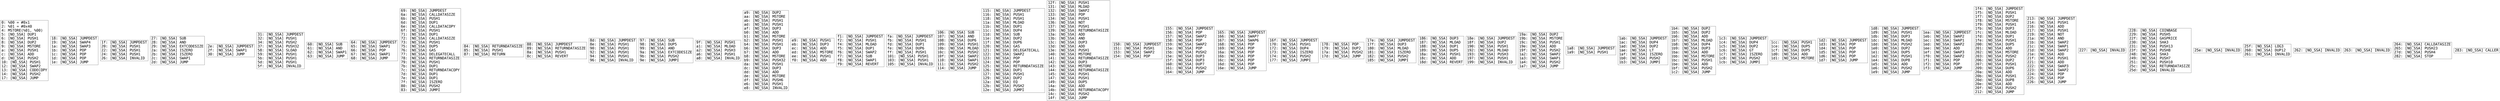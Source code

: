 digraph "graph.cfg.gv" {
	subgraph global {
		node [fontname=Courier fontsize=30.0 rank=same shape=box]
		block_0 [label="0: %00 = #0x1\l2: %01 = #0x40\l4: MSTORE(%01, %00)\l5: [NO_SSA] DUP1\l6: [NO_SSA] PUSH1\l8: [NO_SSA] DUP2\l9: [NO_SSA] MSTORE\la: [NO_SSA] PUSH1\lc: [NO_SSA] ADD\ld: [NO_SSA] PUSH2\l10: [NO_SSA] PUSH1\l12: [NO_SSA] SWAP2\l13: [NO_SSA] CODECOPY\l14: [NO_SSA] PUSH2\l17: [NO_SSA] JUMP\l"]
		block_18 [label="18: [NO_SSA] JUMPDEST\l19: [NO_SSA] SWAP4\l1a: [NO_SSA] SWAP3\l1b: [NO_SSA] POP\l1c: [NO_SSA] POP\l1d: [NO_SSA] POP\l1e: [NO_SSA] JUMP\l"]
		block_1f [label="1f: [NO_SSA] JUMPDEST\l20: [NO_SSA] PUSH1\l22: [NO_SSA] PUSH1\l24: [NO_SSA] PUSH1\l26: [NO_SSA] INVALID\l"]
		block_27 [label="27: [NO_SSA] SUB\l28: [NO_SSA] AND\l29: [NO_SSA] EXTCODESIZE\l2a: [NO_SSA] ISZERO\l2b: [NO_SSA] ISZERO\l2c: [NO_SSA] SWAP1\l2d: [NO_SSA] JUMP\l"]
		block_2e [label="2e: [NO_SSA] JUMPDEST\l2f: [NO_SSA] SWAP1\l30: [NO_SSA] JUMP\l"]
		block_31 [label="31: [NO_SSA] JUMPDEST\l32: [NO_SSA] PUSH1\l34: [NO_SSA] PUSH2\l37: [NO_SSA] PUSH32\l58: [NO_SSA] SLOAD\l59: [NO_SSA] PUSH1\l5b: [NO_SSA] PUSH1\l5d: [NO_SSA] PUSH1\l5f: [NO_SSA] INVALID\l"]
		block_60 [label="60: [NO_SSA] SUB\l61: [NO_SSA] AND\l62: [NO_SSA] SWAP1\l63: [NO_SSA] JUMP\l"]
		block_64 [label="64: [NO_SSA] JUMPDEST\l65: [NO_SSA] SWAP1\l66: [NO_SSA] POP\l67: [NO_SSA] SWAP1\l68: [NO_SSA] JUMP\l"]
		block_69 [label="69: [NO_SSA] JUMPDEST\l6a: [NO_SSA] CALLDATASIZE\l6b: [NO_SSA] PUSH1\l6d: [NO_SSA] DUP1\l6e: [NO_SSA] CALLDATACOPY\l6f: [NO_SSA] PUSH1\l71: [NO_SSA] DUP1\l72: [NO_SSA] CALLDATASIZE\l73: [NO_SSA] PUSH1\l75: [NO_SSA] DUP5\l76: [NO_SSA] GAS\l77: [NO_SSA] DELEGATECALL\l78: [NO_SSA] RETURNDATASIZE\l79: [NO_SSA] PUSH1\l7b: [NO_SSA] DUP1\l7c: [NO_SSA] RETURNDATACOPY\l7d: [NO_SSA] DUP1\l7e: [NO_SSA] DUP1\l7f: [NO_SSA] ISZERO\l80: [NO_SSA] PUSH2\l83: [NO_SSA] JUMPI\l"]
		block_84 [label="84: [NO_SSA] RETURNDATASIZE\l85: [NO_SSA] PUSH1\l87: [NO_SSA] RETURN\l"]
		block_88 [label="88: [NO_SSA] JUMPDEST\l89: [NO_SSA] RETURNDATASIZE\l8a: [NO_SSA] PUSH1\l8c: [NO_SSA] REVERT\l"]
		block_8d [label="8d: [NO_SSA] JUMPDEST\l8e: [NO_SSA] PUSH1\l90: [NO_SSA] PUSH1\l92: [NO_SSA] PUSH1\l94: [NO_SSA] PUSH1\l96: [NO_SSA] INVALID\l"]
		block_97 [label="97: [NO_SSA] SUB\l98: [NO_SSA] DUP5\l99: [NO_SSA] AND\l9a: [NO_SSA] EXTCODESIZE\l9b: [NO_SSA] PUSH2\l9e: [NO_SSA] JUMPI\l"]
		block_9f [label="9f: [NO_SSA] PUSH1\la1: [NO_SSA] MLOAD\la2: [NO_SSA] PUSH3\la6: [NO_SSA] PUSH1\la8: [NO_SSA] INVALID\l"]
		block_a9 [label="a9: [NO_SSA] DUP2\laa: [NO_SSA] MSTORE\lab: [NO_SSA] PUSH1\lad: [NO_SSA] PUSH1\laf: [NO_SSA] DUP3\lb0: [NO_SSA] ADD\lb1: [NO_SSA] MSTORE\lb2: [NO_SSA] PUSH1\lb4: [NO_SSA] PUSH1\lb6: [NO_SSA] DUP3\lb7: [NO_SSA] ADD\lb8: [NO_SSA] MSTORE\lb9: [NO_SSA] PUSH32\lda: [NO_SSA] PUSH1\ldc: [NO_SSA] DUP3\ldd: [NO_SSA] ADD\lde: [NO_SSA] MSTORE\ldf: [NO_SSA] PUSH6\le6: [NO_SSA] PUSH1\le8: [NO_SSA] INVALID\l"]
		block_e9 [label="e9: [NO_SSA] PUSH1\leb: [NO_SSA] DUP3\lec: [NO_SSA] ADD\led: [NO_SSA] MSTORE\lee: [NO_SSA] PUSH1\lf0: [NO_SSA] ADD\l"]
		block_f1 [label="f1: [NO_SSA] JUMPDEST\lf2: [NO_SSA] PUSH1\lf4: [NO_SSA] MLOAD\lf5: [NO_SSA] DUP1\lf6: [NO_SSA] SWAP2\lf7: [NO_SSA] SUB\lf8: [NO_SSA] SWAP1\lf9: [NO_SSA] REVERT\l"]
		block_fa [label="fa: [NO_SSA] JUMPDEST\lfb: [NO_SSA] PUSH1\lfd: [NO_SSA] DUP1\lfe: [NO_SSA] DUP6\lff: [NO_SSA] PUSH1\l101: [NO_SSA] PUSH1\l103: [NO_SSA] PUSH1\l105: [NO_SSA] INVALID\l"]
		block_106 [label="106: [NO_SSA] SUB\l107: [NO_SSA] AND\l108: [NO_SSA] DUP6\l109: [NO_SSA] PUSH1\l10b: [NO_SSA] MLOAD\l10c: [NO_SSA] PUSH2\l10f: [NO_SSA] SWAP2\l110: [NO_SSA] SWAP1\l111: [NO_SSA] PUSH2\l114: [NO_SSA] JUMP\l"]
		block_115 [label="115: [NO_SSA] JUMPDEST\l116: [NO_SSA] PUSH1\l118: [NO_SSA] PUSH1\l11a: [NO_SSA] MLOAD\l11b: [NO_SSA] DUP1\l11c: [NO_SSA] DUP4\l11d: [NO_SSA] SUB\l11e: [NO_SSA] DUP2\l11f: [NO_SSA] DUP6\l120: [NO_SSA] GAS\l121: [NO_SSA] DELEGATECALL\l122: [NO_SSA] SWAP2\l123: [NO_SSA] POP\l124: [NO_SSA] POP\l125: [NO_SSA] RETURNDATASIZE\l126: [NO_SSA] DUP1\l127: [NO_SSA] PUSH1\l129: [NO_SSA] DUP2\l12a: [NO_SSA] EQ\l12b: [NO_SSA] PUSH2\l12e: [NO_SSA] JUMPI\l"]
		block_12f [label="12f: [NO_SSA] PUSH1\l131: [NO_SSA] MLOAD\l132: [NO_SSA] SWAP2\l133: [NO_SSA] POP\l134: [NO_SSA] PUSH1\l136: [NO_SSA] NOT\l137: [NO_SSA] PUSH1\l139: [NO_SSA] RETURNDATASIZE\l13a: [NO_SSA] ADD\l13b: [NO_SSA] AND\l13c: [NO_SSA] DUP3\l13d: [NO_SSA] ADD\l13e: [NO_SSA] PUSH1\l140: [NO_SSA] MSTORE\l141: [NO_SSA] RETURNDATASIZE\l142: [NO_SSA] DUP3\l143: [NO_SSA] MSTORE\l144: [NO_SSA] RETURNDATASIZE\l145: [NO_SSA] PUSH1\l147: [NO_SSA] PUSH1\l149: [NO_SSA] DUP5\l14a: [NO_SSA] ADD\l14b: [NO_SSA] RETURNDATACOPY\l14c: [NO_SSA] PUSH2\l14f: [NO_SSA] JUMP\l"]
		block_150 [label="150: [NO_SSA] JUMPDEST\l151: [NO_SSA] PUSH1\l153: [NO_SSA] SWAP2\l154: [NO_SSA] POP\l"]
		block_155 [label="155: [NO_SSA] JUMPDEST\l156: [NO_SSA] POP\l157: [NO_SSA] SWAP2\l158: [NO_SSA] POP\l159: [NO_SSA] SWAP2\l15a: [NO_SSA] POP\l15b: [NO_SSA] PUSH2\l15e: [NO_SSA] DUP3\l15f: [NO_SSA] DUP3\l160: [NO_SSA] DUP7\l161: [NO_SSA] PUSH2\l164: [NO_SSA] JUMP\l"]
		block_165 [label="165: [NO_SSA] JUMPDEST\l166: [NO_SSA] SWAP7\l167: [NO_SSA] SWAP6\l168: [NO_SSA] POP\l169: [NO_SSA] POP\l16a: [NO_SSA] POP\l16b: [NO_SSA] POP\l16c: [NO_SSA] POP\l16d: [NO_SSA] POP\l16e: [NO_SSA] JUMP\l"]
		block_16f [label="16f: [NO_SSA] JUMPDEST\l170: [NO_SSA] PUSH1\l172: [NO_SSA] DUP4\l173: [NO_SSA] ISZERO\l174: [NO_SSA] PUSH2\l177: [NO_SSA] JUMPI\l"]
		block_178 [label="178: [NO_SSA] POP\l179: [NO_SSA] DUP2\l17a: [NO_SSA] PUSH2\l17d: [NO_SSA] JUMP\l"]
		block_17e [label="17e: [NO_SSA] JUMPDEST\l17f: [NO_SSA] DUP3\l180: [NO_SSA] MLOAD\l181: [NO_SSA] ISZERO\l182: [NO_SSA] PUSH2\l185: [NO_SSA] JUMPI\l"]
		block_186 [label="186: [NO_SSA] DUP3\l187: [NO_SSA] MLOAD\l188: [NO_SSA] DUP1\l189: [NO_SSA] DUP5\l18a: [NO_SSA] PUSH1\l18c: [NO_SSA] ADD\l18d: [NO_SSA] REVERT\l"]
		block_18e [label="18e: [NO_SSA] JUMPDEST\l18f: [NO_SSA] DUP2\l190: [NO_SSA] PUSH1\l192: [NO_SSA] MLOAD\l193: [NO_SSA] PUSH3\l197: [NO_SSA] PUSH1\l199: [NO_SSA] INVALID\l"]
		block_19a [label="19a: [NO_SSA] DUP2\l19b: [NO_SSA] MSTORE\l19c: [NO_SSA] PUSH1\l19e: [NO_SSA] ADD\l19f: [NO_SSA] PUSH2\l1a2: [NO_SSA] SWAP2\l1a3: [NO_SSA] SWAP1\l1a4: [NO_SSA] PUSH2\l1a7: [NO_SSA] JUMP\l"]
		block_1a8 [label="1a8: [NO_SSA] JUMPDEST\l1a9: [NO_SSA] PUSH1\l"]
		block_1ab [label="1ab: [NO_SSA] JUMPDEST\l1ac: [NO_SSA] DUP4\l1ad: [NO_SSA] DUP2\l1ae: [NO_SSA] LT\l1af: [NO_SSA] ISZERO\l1b0: [NO_SSA] PUSH2\l1b3: [NO_SSA] JUMPI\l"]
		block_1b4 [label="1b4: [NO_SSA] DUP2\l1b5: [NO_SSA] DUP2\l1b6: [NO_SSA] ADD\l1b7: [NO_SSA] MLOAD\l1b8: [NO_SSA] DUP4\l1b9: [NO_SSA] DUP3\l1ba: [NO_SSA] ADD\l1bb: [NO_SSA] MSTORE\l1bc: [NO_SSA] PUSH1\l1be: [NO_SSA] ADD\l1bf: [NO_SSA] PUSH2\l1c2: [NO_SSA] JUMP\l"]
		block_1c3 [label="1c3: [NO_SSA] JUMPDEST\l1c4: [NO_SSA] DUP4\l1c5: [NO_SSA] DUP2\l1c6: [NO_SSA] GT\l1c7: [NO_SSA] ISZERO\l1c8: [NO_SSA] PUSH2\l1cb: [NO_SSA] JUMPI\l"]
		block_1cc [label="1cc: [NO_SSA] PUSH1\l1ce: [NO_SSA] DUP5\l1cf: [NO_SSA] DUP5\l1d0: [NO_SSA] ADD\l1d1: [NO_SSA] MSTORE\l"]
		block_1d2 [label="1d2: [NO_SSA] JUMPDEST\l1d3: [NO_SSA] POP\l1d4: [NO_SSA] POP\l1d5: [NO_SSA] POP\l1d6: [NO_SSA] POP\l1d7: [NO_SSA] JUMP\l"]
		block_1d8 [label="1d8: [NO_SSA] JUMPDEST\l1d9: [NO_SSA] PUSH1\l1db: [NO_SSA] DUP3\l1dc: [NO_SSA] MLOAD\l1dd: [NO_SSA] PUSH2\l1e0: [NO_SSA] DUP2\l1e1: [NO_SSA] DUP5\l1e2: [NO_SSA] PUSH1\l1e4: [NO_SSA] DUP8\l1e5: [NO_SSA] ADD\l1e6: [NO_SSA] PUSH2\l1e9: [NO_SSA] JUMP\l"]
		block_1ea [label="1ea: [NO_SSA] JUMPDEST\l1eb: [NO_SSA] SWAP2\l1ec: [NO_SSA] SWAP1\l1ed: [NO_SSA] SWAP2\l1ee: [NO_SSA] ADD\l1ef: [NO_SSA] SWAP3\l1f0: [NO_SSA] SWAP2\l1f1: [NO_SSA] POP\l1f2: [NO_SSA] POP\l1f3: [NO_SSA] JUMP\l"]
		block_1f4 [label="1f4: [NO_SSA] JUMPDEST\l1f5: [NO_SSA] PUSH1\l1f7: [NO_SSA] DUP2\l1f8: [NO_SSA] MSTORE\l1f9: [NO_SSA] PUSH1\l1fb: [NO_SSA] DUP3\l1fc: [NO_SSA] MLOAD\l1fd: [NO_SSA] DUP1\l1fe: [NO_SSA] PUSH1\l200: [NO_SSA] DUP5\l201: [NO_SSA] ADD\l202: [NO_SSA] MSTORE\l203: [NO_SSA] PUSH2\l206: [NO_SSA] DUP2\l207: [NO_SSA] PUSH1\l209: [NO_SSA] DUP6\l20a: [NO_SSA] ADD\l20b: [NO_SSA] PUSH1\l20d: [NO_SSA] DUP8\l20e: [NO_SSA] ADD\l20f: [NO_SSA] PUSH2\l212: [NO_SSA] JUMP\l"]
		block_213 [label="213: [NO_SSA] JUMPDEST\l214: [NO_SSA] PUSH1\l216: [NO_SSA] ADD\l217: [NO_SSA] PUSH1\l219: [NO_SSA] NOT\l21a: [NO_SSA] AND\l21b: [NO_SSA] SWAP2\l21c: [NO_SSA] SWAP1\l21d: [NO_SSA] SWAP2\l21e: [NO_SSA] ADD\l21f: [NO_SSA] PUSH1\l221: [NO_SSA] ADD\l222: [NO_SSA] SWAP3\l223: [NO_SSA] SWAP2\l224: [NO_SSA] POP\l225: [NO_SSA] POP\l226: [NO_SSA] JUMP\l"]
		block_227 [label="227: [NO_SSA] INVALID\l"]
		block_228 [label="228: [NO_SSA] COINBASE\l229: [NO_SSA] PUSH5\l22f: [NO_SSA] GASPRICE\l230: [NO_SSA] SHA3\l231: [NO_SSA] PUSH13\l23f: [NO_SSA] PUSH8\l248: [NO_SSA] SHA3\l249: [NO_SSA] PUSH7\l251: [NO_SSA] PUSH10\l25c: [NO_SSA] RETURNDATASIZE\l25d: [NO_SSA] INVALID\l"]
		block_25e [label="25e: [NO_SSA] INVALID\l"]
		block_25f [label="25f: [NO_SSA] LOG3\l260: [NO_SSA] DUP12\l261: [NO_SSA] INVALID\l"]
		block_262 [label="262: [NO_SSA] INVALID\l"]
		block_263 [label="263: [NO_SSA] INVALID\l"]
		block_264 [label="264: [NO_SSA] CALLDATASIZE\l265: [NO_SSA] PUSH23\l27d: [NO_SSA] PUSH4\l282: [NO_SSA] STOP\l"]
		block_283 [label="283: [NO_SSA] CALLER\l"]
	}
}
